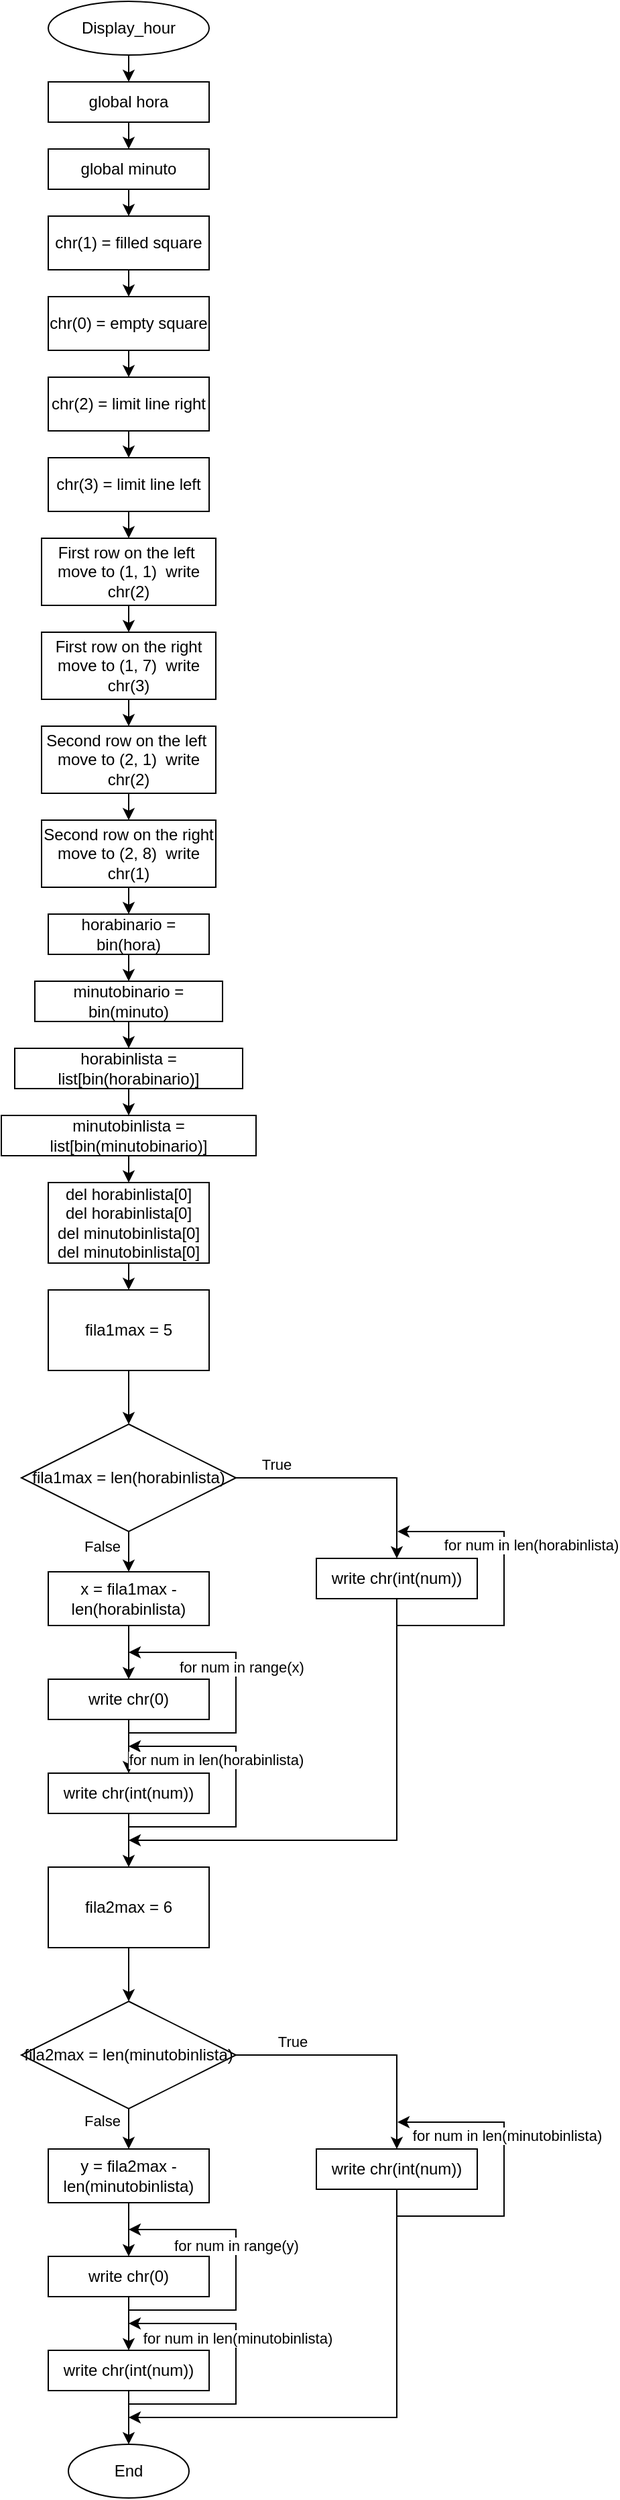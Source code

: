 <mxfile version="22.1.5" type="google">
  <diagram name="Página-1" id="aRTGVBChl0Q0Bgw1coSy">
    <mxGraphModel dx="794" dy="422" grid="1" gridSize="10" guides="1" tooltips="1" connect="1" arrows="1" fold="1" page="1" pageScale="1" pageWidth="827" pageHeight="1169" math="0" shadow="0">
      <root>
        <mxCell id="0" />
        <mxCell id="1" parent="0" />
        <mxCell id="U1_bPqDhL-kBLZUuURJ5-32" style="edgeStyle=orthogonalEdgeStyle;rounded=0;orthogonalLoop=1;jettySize=auto;html=1;exitX=0.5;exitY=1;exitDx=0;exitDy=0;entryX=0.5;entryY=0;entryDx=0;entryDy=0;" parent="1" source="U1_bPqDhL-kBLZUuURJ5-1" target="U1_bPqDhL-kBLZUuURJ5-10" edge="1">
          <mxGeometry relative="1" as="geometry" />
        </mxCell>
        <mxCell id="U1_bPqDhL-kBLZUuURJ5-1" value="Display_hour" style="ellipse;whiteSpace=wrap;html=1;" parent="1" vertex="1">
          <mxGeometry x="350" y="100" width="120" height="40" as="geometry" />
        </mxCell>
        <mxCell id="U1_bPqDhL-kBLZUuURJ5-35" style="edgeStyle=orthogonalEdgeStyle;rounded=0;orthogonalLoop=1;jettySize=auto;html=1;exitX=0.5;exitY=1;exitDx=0;exitDy=0;entryX=0.5;entryY=0;entryDx=0;entryDy=0;" parent="1" source="U1_bPqDhL-kBLZUuURJ5-2" target="U1_bPqDhL-kBLZUuURJ5-3" edge="1">
          <mxGeometry relative="1" as="geometry" />
        </mxCell>
        <mxCell id="U1_bPqDhL-kBLZUuURJ5-2" value="chr(1) = filled square" style="rounded=0;whiteSpace=wrap;html=1;" parent="1" vertex="1">
          <mxGeometry x="350" y="260" width="120" height="40" as="geometry" />
        </mxCell>
        <mxCell id="U1_bPqDhL-kBLZUuURJ5-36" style="edgeStyle=orthogonalEdgeStyle;rounded=0;orthogonalLoop=1;jettySize=auto;html=1;exitX=0.5;exitY=1;exitDx=0;exitDy=0;entryX=0.5;entryY=0;entryDx=0;entryDy=0;" parent="1" source="U1_bPqDhL-kBLZUuURJ5-3" target="U1_bPqDhL-kBLZUuURJ5-4" edge="1">
          <mxGeometry relative="1" as="geometry">
            <mxPoint x="410" y="370" as="targetPoint" />
          </mxGeometry>
        </mxCell>
        <mxCell id="U1_bPqDhL-kBLZUuURJ5-3" value="chr(0) = empty square" style="rounded=0;whiteSpace=wrap;html=1;" parent="1" vertex="1">
          <mxGeometry x="350" y="320" width="120" height="40" as="geometry" />
        </mxCell>
        <mxCell id="U1_bPqDhL-kBLZUuURJ5-37" style="edgeStyle=orthogonalEdgeStyle;rounded=0;orthogonalLoop=1;jettySize=auto;html=1;exitX=0.5;exitY=1;exitDx=0;exitDy=0;entryX=0.5;entryY=0;entryDx=0;entryDy=0;" parent="1" source="U1_bPqDhL-kBLZUuURJ5-4" target="U1_bPqDhL-kBLZUuURJ5-5" edge="1">
          <mxGeometry relative="1" as="geometry" />
        </mxCell>
        <mxCell id="U1_bPqDhL-kBLZUuURJ5-4" value="chr(2) = limit line right" style="rounded=0;whiteSpace=wrap;html=1;" parent="1" vertex="1">
          <mxGeometry x="350" y="380" width="120" height="40" as="geometry" />
        </mxCell>
        <mxCell id="U1_bPqDhL-kBLZUuURJ5-38" style="edgeStyle=orthogonalEdgeStyle;rounded=0;orthogonalLoop=1;jettySize=auto;html=1;exitX=0.5;exitY=1;exitDx=0;exitDy=0;entryX=0.5;entryY=0;entryDx=0;entryDy=0;" parent="1" source="U1_bPqDhL-kBLZUuURJ5-5" target="U1_bPqDhL-kBLZUuURJ5-6" edge="1">
          <mxGeometry relative="1" as="geometry" />
        </mxCell>
        <mxCell id="U1_bPqDhL-kBLZUuURJ5-5" value="chr(3) = limit line left" style="rounded=0;whiteSpace=wrap;html=1;" parent="1" vertex="1">
          <mxGeometry x="350" y="440" width="120" height="40" as="geometry" />
        </mxCell>
        <mxCell id="U1_bPqDhL-kBLZUuURJ5-39" style="edgeStyle=orthogonalEdgeStyle;rounded=0;orthogonalLoop=1;jettySize=auto;html=1;exitX=0.5;exitY=1;exitDx=0;exitDy=0;entryX=0.5;entryY=0;entryDx=0;entryDy=0;" parent="1" source="U1_bPqDhL-kBLZUuURJ5-6" target="U1_bPqDhL-kBLZUuURJ5-7" edge="1">
          <mxGeometry relative="1" as="geometry" />
        </mxCell>
        <mxCell id="U1_bPqDhL-kBLZUuURJ5-6" value="&lt;div&gt;First row on the left&amp;nbsp;&lt;/div&gt;&lt;div&gt;move to (1, 1)&amp;nbsp; write chr(2)&lt;/div&gt;" style="rounded=0;whiteSpace=wrap;html=1;" parent="1" vertex="1">
          <mxGeometry x="345" y="500" width="130" height="50" as="geometry" />
        </mxCell>
        <mxCell id="U1_bPqDhL-kBLZUuURJ5-40" style="edgeStyle=orthogonalEdgeStyle;rounded=0;orthogonalLoop=1;jettySize=auto;html=1;exitX=0.5;exitY=1;exitDx=0;exitDy=0;entryX=0.5;entryY=0;entryDx=0;entryDy=0;" parent="1" source="U1_bPqDhL-kBLZUuURJ5-7" target="U1_bPqDhL-kBLZUuURJ5-8" edge="1">
          <mxGeometry relative="1" as="geometry" />
        </mxCell>
        <mxCell id="U1_bPqDhL-kBLZUuURJ5-7" value="&lt;div&gt;First row on the right &lt;br&gt;&lt;/div&gt;&lt;div&gt;move to (1, 7)&amp;nbsp; write chr(3)&lt;/div&gt;" style="rounded=0;whiteSpace=wrap;html=1;" parent="1" vertex="1">
          <mxGeometry x="345" y="570" width="130" height="50" as="geometry" />
        </mxCell>
        <mxCell id="U1_bPqDhL-kBLZUuURJ5-41" style="edgeStyle=orthogonalEdgeStyle;rounded=0;orthogonalLoop=1;jettySize=auto;html=1;exitX=0.5;exitY=1;exitDx=0;exitDy=0;entryX=0.5;entryY=0;entryDx=0;entryDy=0;" parent="1" source="U1_bPqDhL-kBLZUuURJ5-8" target="U1_bPqDhL-kBLZUuURJ5-9" edge="1">
          <mxGeometry relative="1" as="geometry" />
        </mxCell>
        <mxCell id="U1_bPqDhL-kBLZUuURJ5-8" value="&lt;div&gt;Second row on the left&amp;nbsp;&lt;/div&gt;&lt;div&gt;move to (2, 1)&amp;nbsp; write chr(2)&lt;/div&gt;" style="rounded=0;whiteSpace=wrap;html=1;" parent="1" vertex="1">
          <mxGeometry x="345" y="640" width="130" height="50" as="geometry" />
        </mxCell>
        <mxCell id="U1_bPqDhL-kBLZUuURJ5-42" style="edgeStyle=orthogonalEdgeStyle;rounded=0;orthogonalLoop=1;jettySize=auto;html=1;exitX=0.5;exitY=1;exitDx=0;exitDy=0;entryX=0.5;entryY=0;entryDx=0;entryDy=0;" parent="1" source="U1_bPqDhL-kBLZUuURJ5-9" target="U1_bPqDhL-kBLZUuURJ5-12" edge="1">
          <mxGeometry relative="1" as="geometry" />
        </mxCell>
        <mxCell id="U1_bPqDhL-kBLZUuURJ5-9" value="&lt;div&gt;Second row on the right&lt;/div&gt;&lt;div&gt;move to (2, 8)&amp;nbsp; write chr(1)&lt;/div&gt;" style="rounded=0;whiteSpace=wrap;html=1;" parent="1" vertex="1">
          <mxGeometry x="345" y="710" width="130" height="50" as="geometry" />
        </mxCell>
        <mxCell id="U1_bPqDhL-kBLZUuURJ5-33" style="edgeStyle=orthogonalEdgeStyle;rounded=0;orthogonalLoop=1;jettySize=auto;html=1;exitX=0.5;exitY=1;exitDx=0;exitDy=0;entryX=0.5;entryY=0;entryDx=0;entryDy=0;" parent="1" source="U1_bPqDhL-kBLZUuURJ5-10" target="U1_bPqDhL-kBLZUuURJ5-11" edge="1">
          <mxGeometry relative="1" as="geometry" />
        </mxCell>
        <mxCell id="U1_bPqDhL-kBLZUuURJ5-10" value="global hora" style="rounded=0;whiteSpace=wrap;html=1;" parent="1" vertex="1">
          <mxGeometry x="350" y="160" width="120" height="30" as="geometry" />
        </mxCell>
        <mxCell id="U1_bPqDhL-kBLZUuURJ5-34" style="edgeStyle=orthogonalEdgeStyle;rounded=0;orthogonalLoop=1;jettySize=auto;html=1;exitX=0.5;exitY=1;exitDx=0;exitDy=0;entryX=0.5;entryY=0;entryDx=0;entryDy=0;" parent="1" source="U1_bPqDhL-kBLZUuURJ5-11" target="U1_bPqDhL-kBLZUuURJ5-2" edge="1">
          <mxGeometry relative="1" as="geometry" />
        </mxCell>
        <mxCell id="U1_bPqDhL-kBLZUuURJ5-11" value="global minuto" style="rounded=0;whiteSpace=wrap;html=1;" parent="1" vertex="1">
          <mxGeometry x="350" y="210" width="120" height="30" as="geometry" />
        </mxCell>
        <mxCell id="U1_bPqDhL-kBLZUuURJ5-43" style="edgeStyle=orthogonalEdgeStyle;rounded=0;orthogonalLoop=1;jettySize=auto;html=1;exitX=0.5;exitY=1;exitDx=0;exitDy=0;entryX=0.5;entryY=0;entryDx=0;entryDy=0;" parent="1" source="U1_bPqDhL-kBLZUuURJ5-12" target="U1_bPqDhL-kBLZUuURJ5-13" edge="1">
          <mxGeometry relative="1" as="geometry" />
        </mxCell>
        <mxCell id="U1_bPqDhL-kBLZUuURJ5-12" value="horabinario = bin(hora)" style="rounded=0;whiteSpace=wrap;html=1;" parent="1" vertex="1">
          <mxGeometry x="350" y="780" width="120" height="30" as="geometry" />
        </mxCell>
        <mxCell id="U1_bPqDhL-kBLZUuURJ5-44" style="edgeStyle=orthogonalEdgeStyle;rounded=0;orthogonalLoop=1;jettySize=auto;html=1;exitX=0.5;exitY=1;exitDx=0;exitDy=0;entryX=0.5;entryY=0;entryDx=0;entryDy=0;" parent="1" source="U1_bPqDhL-kBLZUuURJ5-13" target="U1_bPqDhL-kBLZUuURJ5-15" edge="1">
          <mxGeometry relative="1" as="geometry" />
        </mxCell>
        <mxCell id="U1_bPqDhL-kBLZUuURJ5-13" value="minutobinario = bin(minuto)" style="whiteSpace=wrap;html=1;rounded=0;" parent="1" vertex="1">
          <mxGeometry x="340" y="830" width="140" height="30" as="geometry" />
        </mxCell>
        <mxCell id="U1_bPqDhL-kBLZUuURJ5-45" style="edgeStyle=orthogonalEdgeStyle;rounded=0;orthogonalLoop=1;jettySize=auto;html=1;exitX=0.5;exitY=1;exitDx=0;exitDy=0;entryX=0.5;entryY=0;entryDx=0;entryDy=0;" parent="1" source="U1_bPqDhL-kBLZUuURJ5-15" target="U1_bPqDhL-kBLZUuURJ5-16" edge="1">
          <mxGeometry relative="1" as="geometry" />
        </mxCell>
        <mxCell id="U1_bPqDhL-kBLZUuURJ5-15" value="horabinlista = list[bin(horabinario)]" style="rounded=0;whiteSpace=wrap;html=1;" parent="1" vertex="1">
          <mxGeometry x="325" y="880" width="170" height="30" as="geometry" />
        </mxCell>
        <mxCell id="U1_bPqDhL-kBLZUuURJ5-46" style="edgeStyle=orthogonalEdgeStyle;rounded=0;orthogonalLoop=1;jettySize=auto;html=1;exitX=0.5;exitY=1;exitDx=0;exitDy=0;entryX=0.5;entryY=0;entryDx=0;entryDy=0;" parent="1" source="U1_bPqDhL-kBLZUuURJ5-16" target="U1_bPqDhL-kBLZUuURJ5-17" edge="1">
          <mxGeometry relative="1" as="geometry" />
        </mxCell>
        <mxCell id="U1_bPqDhL-kBLZUuURJ5-16" value="minutobinlista = list[bin(minutobinario)]" style="rounded=0;whiteSpace=wrap;html=1;" parent="1" vertex="1">
          <mxGeometry x="315" y="930" width="190" height="30" as="geometry" />
        </mxCell>
        <mxCell id="U1_bPqDhL-kBLZUuURJ5-47" style="edgeStyle=orthogonalEdgeStyle;rounded=0;orthogonalLoop=1;jettySize=auto;html=1;exitX=0.5;exitY=1;exitDx=0;exitDy=0;entryX=0.5;entryY=0;entryDx=0;entryDy=0;" parent="1" source="U1_bPqDhL-kBLZUuURJ5-17" target="U1_bPqDhL-kBLZUuURJ5-18" edge="1">
          <mxGeometry relative="1" as="geometry" />
        </mxCell>
        <mxCell id="U1_bPqDhL-kBLZUuURJ5-17" value="&lt;div&gt;del horabinlista[0]&lt;/div&gt;&lt;div&gt;del horabinlista[0]&lt;/div&gt;&lt;div&gt;del minutobinlista[0]&lt;/div&gt;&lt;div&gt;del minutobinlista[0]&lt;br&gt;&lt;/div&gt;" style="rounded=0;whiteSpace=wrap;html=1;" parent="1" vertex="1">
          <mxGeometry x="350" y="980" width="120" height="60" as="geometry" />
        </mxCell>
        <mxCell id="U1_bPqDhL-kBLZUuURJ5-48" style="edgeStyle=orthogonalEdgeStyle;rounded=0;orthogonalLoop=1;jettySize=auto;html=1;exitX=0.5;exitY=1;exitDx=0;exitDy=0;entryX=0.5;entryY=0;entryDx=0;entryDy=0;" parent="1" source="U1_bPqDhL-kBLZUuURJ5-18" target="U1_bPqDhL-kBLZUuURJ5-20" edge="1">
          <mxGeometry relative="1" as="geometry" />
        </mxCell>
        <mxCell id="U1_bPqDhL-kBLZUuURJ5-18" value="fila1max = 5" style="rounded=0;whiteSpace=wrap;html=1;" parent="1" vertex="1">
          <mxGeometry x="350" y="1060" width="120" height="60" as="geometry" />
        </mxCell>
        <mxCell id="U1_bPqDhL-kBLZUuURJ5-49" style="edgeStyle=orthogonalEdgeStyle;rounded=0;orthogonalLoop=1;jettySize=auto;html=1;exitX=0.5;exitY=1;exitDx=0;exitDy=0;entryX=0.5;entryY=0;entryDx=0;entryDy=0;" parent="1" source="U1_bPqDhL-kBLZUuURJ5-20" target="U1_bPqDhL-kBLZUuURJ5-22" edge="1">
          <mxGeometry relative="1" as="geometry" />
        </mxCell>
        <mxCell id="U1_bPqDhL-kBLZUuURJ5-69" value="False" style="edgeLabel;html=1;align=center;verticalAlign=middle;resizable=0;points=[];" parent="U1_bPqDhL-kBLZUuURJ5-49" vertex="1" connectable="0">
          <mxGeometry x="-0.267" y="2" relative="1" as="geometry">
            <mxPoint x="-22" as="offset" />
          </mxGeometry>
        </mxCell>
        <mxCell id="U1_bPqDhL-kBLZUuURJ5-53" style="edgeStyle=orthogonalEdgeStyle;rounded=0;orthogonalLoop=1;jettySize=auto;html=1;exitX=1;exitY=0.5;exitDx=0;exitDy=0;entryX=0.5;entryY=0;entryDx=0;entryDy=0;" parent="1" source="U1_bPqDhL-kBLZUuURJ5-20" target="U1_bPqDhL-kBLZUuURJ5-21" edge="1">
          <mxGeometry relative="1" as="geometry" />
        </mxCell>
        <mxCell id="U1_bPqDhL-kBLZUuURJ5-68" value="True" style="edgeLabel;html=1;align=center;verticalAlign=middle;resizable=0;points=[];" parent="U1_bPqDhL-kBLZUuURJ5-53" vertex="1" connectable="0">
          <mxGeometry x="-0.67" y="1" relative="1" as="geometry">
            <mxPoint y="-9" as="offset" />
          </mxGeometry>
        </mxCell>
        <mxCell id="U1_bPqDhL-kBLZUuURJ5-20" value="fila1max = len(horabinlista)" style="rhombus;whiteSpace=wrap;html=1;" parent="1" vertex="1">
          <mxGeometry x="330" y="1160" width="160" height="80" as="geometry" />
        </mxCell>
        <mxCell id="U1_bPqDhL-kBLZUuURJ5-60" style="edgeStyle=orthogonalEdgeStyle;rounded=0;orthogonalLoop=1;jettySize=auto;html=1;exitX=0.5;exitY=1;exitDx=0;exitDy=0;" parent="1" source="U1_bPqDhL-kBLZUuURJ5-21" edge="1">
          <mxGeometry relative="1" as="geometry">
            <mxPoint x="610" y="1240" as="targetPoint" />
          </mxGeometry>
        </mxCell>
        <mxCell id="U1_bPqDhL-kBLZUuURJ5-62" value="for num in len(horabinlista)" style="edgeLabel;html=1;align=center;verticalAlign=middle;resizable=0;points=[];" parent="U1_bPqDhL-kBLZUuURJ5-60" vertex="1" connectable="0">
          <mxGeometry x="0.08" y="-2" relative="1" as="geometry">
            <mxPoint x="18" y="-25" as="offset" />
          </mxGeometry>
        </mxCell>
        <mxCell id="U1_bPqDhL-kBLZUuURJ5-61" style="edgeStyle=orthogonalEdgeStyle;rounded=0;orthogonalLoop=1;jettySize=auto;html=1;exitX=0.5;exitY=1;exitDx=0;exitDy=0;" parent="1" source="U1_bPqDhL-kBLZUuURJ5-21" edge="1">
          <mxGeometry relative="1" as="geometry">
            <mxPoint x="410" y="1470" as="targetPoint" />
            <Array as="points">
              <mxPoint x="610" y="1470" />
            </Array>
          </mxGeometry>
        </mxCell>
        <mxCell id="U1_bPqDhL-kBLZUuURJ5-21" value="write chr(int(num))" style="rounded=0;whiteSpace=wrap;html=1;" parent="1" vertex="1">
          <mxGeometry x="550" y="1260" width="120" height="30" as="geometry" />
        </mxCell>
        <mxCell id="U1_bPqDhL-kBLZUuURJ5-50" style="edgeStyle=orthogonalEdgeStyle;rounded=0;orthogonalLoop=1;jettySize=auto;html=1;exitX=0.5;exitY=1;exitDx=0;exitDy=0;entryX=0.5;entryY=0;entryDx=0;entryDy=0;" parent="1" source="U1_bPqDhL-kBLZUuURJ5-22" target="U1_bPqDhL-kBLZUuURJ5-23" edge="1">
          <mxGeometry relative="1" as="geometry" />
        </mxCell>
        <mxCell id="U1_bPqDhL-kBLZUuURJ5-22" value="x = fila1max - len(horabinlista)" style="rounded=0;whiteSpace=wrap;html=1;" parent="1" vertex="1">
          <mxGeometry x="350" y="1270" width="120" height="40" as="geometry" />
        </mxCell>
        <mxCell id="U1_bPqDhL-kBLZUuURJ5-51" style="edgeStyle=orthogonalEdgeStyle;rounded=0;orthogonalLoop=1;jettySize=auto;html=1;exitX=0.5;exitY=1;exitDx=0;exitDy=0;entryX=0.5;entryY=0;entryDx=0;entryDy=0;" parent="1" source="U1_bPqDhL-kBLZUuURJ5-23" target="U1_bPqDhL-kBLZUuURJ5-24" edge="1">
          <mxGeometry relative="1" as="geometry" />
        </mxCell>
        <mxCell id="U1_bPqDhL-kBLZUuURJ5-65" style="edgeStyle=orthogonalEdgeStyle;rounded=0;orthogonalLoop=1;jettySize=auto;html=1;exitX=0.5;exitY=1;exitDx=0;exitDy=0;" parent="1" source="U1_bPqDhL-kBLZUuURJ5-23" edge="1">
          <mxGeometry relative="1" as="geometry">
            <mxPoint x="410" y="1330" as="targetPoint" />
            <Array as="points">
              <mxPoint x="410" y="1390" />
              <mxPoint x="490" y="1390" />
              <mxPoint x="490" y="1330" />
            </Array>
          </mxGeometry>
        </mxCell>
        <mxCell id="U1_bPqDhL-kBLZUuURJ5-67" value="for num in range(x)" style="edgeLabel;html=1;align=center;verticalAlign=middle;resizable=0;points=[];" parent="U1_bPqDhL-kBLZUuURJ5-65" vertex="1" connectable="0">
          <mxGeometry x="0.209" y="-4" relative="1" as="geometry">
            <mxPoint as="offset" />
          </mxGeometry>
        </mxCell>
        <mxCell id="U1_bPqDhL-kBLZUuURJ5-23" value="write chr(0)" style="rounded=0;whiteSpace=wrap;html=1;" parent="1" vertex="1">
          <mxGeometry x="350" y="1350" width="120" height="30" as="geometry" />
        </mxCell>
        <mxCell id="U1_bPqDhL-kBLZUuURJ5-52" style="edgeStyle=orthogonalEdgeStyle;rounded=0;orthogonalLoop=1;jettySize=auto;html=1;exitX=0.5;exitY=1;exitDx=0;exitDy=0;entryX=0.5;entryY=0;entryDx=0;entryDy=0;" parent="1" source="U1_bPqDhL-kBLZUuURJ5-24" target="U1_bPqDhL-kBLZUuURJ5-25" edge="1">
          <mxGeometry relative="1" as="geometry" />
        </mxCell>
        <mxCell id="U1_bPqDhL-kBLZUuURJ5-64" style="edgeStyle=orthogonalEdgeStyle;rounded=0;orthogonalLoop=1;jettySize=auto;html=1;exitX=0.5;exitY=1;exitDx=0;exitDy=0;" parent="1" source="U1_bPqDhL-kBLZUuURJ5-24" edge="1">
          <mxGeometry relative="1" as="geometry">
            <mxPoint x="410" y="1400" as="targetPoint" />
            <Array as="points">
              <mxPoint x="410" y="1460" />
              <mxPoint x="490" y="1460" />
              <mxPoint x="490" y="1400" />
            </Array>
          </mxGeometry>
        </mxCell>
        <mxCell id="U1_bPqDhL-kBLZUuURJ5-66" value="for num in len(horabinlista)" style="edgeLabel;html=1;align=center;verticalAlign=middle;resizable=0;points=[];" parent="U1_bPqDhL-kBLZUuURJ5-64" vertex="1" connectable="0">
          <mxGeometry x="0.148" y="-2" relative="1" as="geometry">
            <mxPoint x="-17" y="-8" as="offset" />
          </mxGeometry>
        </mxCell>
        <mxCell id="U1_bPqDhL-kBLZUuURJ5-24" value="write chr(int(num))" style="rounded=0;whiteSpace=wrap;html=1;" parent="1" vertex="1">
          <mxGeometry x="350" y="1420" width="120" height="30" as="geometry" />
        </mxCell>
        <mxCell id="U1_bPqDhL-kBLZUuURJ5-54" style="edgeStyle=orthogonalEdgeStyle;rounded=0;orthogonalLoop=1;jettySize=auto;html=1;exitX=0.5;exitY=1;exitDx=0;exitDy=0;entryX=0.5;entryY=0;entryDx=0;entryDy=0;" parent="1" source="U1_bPqDhL-kBLZUuURJ5-25" target="U1_bPqDhL-kBLZUuURJ5-26" edge="1">
          <mxGeometry relative="1" as="geometry" />
        </mxCell>
        <mxCell id="U1_bPqDhL-kBLZUuURJ5-25" value="fila2max = 6" style="rounded=0;whiteSpace=wrap;html=1;" parent="1" vertex="1">
          <mxGeometry x="350" y="1490" width="120" height="60" as="geometry" />
        </mxCell>
        <mxCell id="U1_bPqDhL-kBLZUuURJ5-55" style="edgeStyle=orthogonalEdgeStyle;rounded=0;orthogonalLoop=1;jettySize=auto;html=1;exitX=0.5;exitY=1;exitDx=0;exitDy=0;entryX=0.5;entryY=0;entryDx=0;entryDy=0;" parent="1" source="U1_bPqDhL-kBLZUuURJ5-26" target="U1_bPqDhL-kBLZUuURJ5-28" edge="1">
          <mxGeometry relative="1" as="geometry" />
        </mxCell>
        <mxCell id="U1_bPqDhL-kBLZUuURJ5-71" value="False" style="edgeLabel;html=1;align=center;verticalAlign=middle;resizable=0;points=[];" parent="U1_bPqDhL-kBLZUuURJ5-55" vertex="1" connectable="0">
          <mxGeometry x="-0.4" y="1" relative="1" as="geometry">
            <mxPoint x="-21" as="offset" />
          </mxGeometry>
        </mxCell>
        <mxCell id="U1_bPqDhL-kBLZUuURJ5-59" style="edgeStyle=orthogonalEdgeStyle;rounded=0;orthogonalLoop=1;jettySize=auto;html=1;exitX=1;exitY=0.5;exitDx=0;exitDy=0;entryX=0.5;entryY=0;entryDx=0;entryDy=0;" parent="1" source="U1_bPqDhL-kBLZUuURJ5-26" target="U1_bPqDhL-kBLZUuURJ5-27" edge="1">
          <mxGeometry relative="1" as="geometry" />
        </mxCell>
        <mxCell id="U1_bPqDhL-kBLZUuURJ5-70" value="True" style="edgeLabel;html=1;align=center;verticalAlign=middle;resizable=0;points=[];" parent="U1_bPqDhL-kBLZUuURJ5-59" vertex="1" connectable="0">
          <mxGeometry x="-0.556" y="1" relative="1" as="geometry">
            <mxPoint y="-9" as="offset" />
          </mxGeometry>
        </mxCell>
        <mxCell id="U1_bPqDhL-kBLZUuURJ5-26" value="fila2max = len(minutobinlista)" style="rhombus;whiteSpace=wrap;html=1;" parent="1" vertex="1">
          <mxGeometry x="330" y="1590" width="160" height="80" as="geometry" />
        </mxCell>
        <mxCell id="U1_bPqDhL-kBLZUuURJ5-74" style="edgeStyle=orthogonalEdgeStyle;rounded=0;orthogonalLoop=1;jettySize=auto;html=1;exitX=0.5;exitY=1;exitDx=0;exitDy=0;" parent="1" source="U1_bPqDhL-kBLZUuURJ5-27" edge="1">
          <mxGeometry relative="1" as="geometry">
            <mxPoint x="410" y="1900" as="targetPoint" />
            <Array as="points">
              <mxPoint x="610" y="1900" />
            </Array>
          </mxGeometry>
        </mxCell>
        <mxCell id="U1_bPqDhL-kBLZUuURJ5-75" style="edgeStyle=orthogonalEdgeStyle;rounded=0;orthogonalLoop=1;jettySize=auto;html=1;exitX=0.5;exitY=1;exitDx=0;exitDy=0;" parent="1" source="U1_bPqDhL-kBLZUuURJ5-27" edge="1">
          <mxGeometry relative="1" as="geometry">
            <mxPoint x="610" y="1680" as="targetPoint" />
          </mxGeometry>
        </mxCell>
        <mxCell id="U1_bPqDhL-kBLZUuURJ5-76" value="for num in len(minutobinlista)" style="edgeLabel;html=1;align=center;verticalAlign=middle;resizable=0;points=[];" parent="U1_bPqDhL-kBLZUuURJ5-75" vertex="1" connectable="0">
          <mxGeometry x="0.232" y="-2" relative="1" as="geometry">
            <mxPoint y="-6" as="offset" />
          </mxGeometry>
        </mxCell>
        <mxCell id="U1_bPqDhL-kBLZUuURJ5-27" value="write chr(int(num))" style="rounded=0;whiteSpace=wrap;html=1;" parent="1" vertex="1">
          <mxGeometry x="550" y="1700" width="120" height="30" as="geometry" />
        </mxCell>
        <mxCell id="U1_bPqDhL-kBLZUuURJ5-56" style="edgeStyle=orthogonalEdgeStyle;rounded=0;orthogonalLoop=1;jettySize=auto;html=1;exitX=0.5;exitY=1;exitDx=0;exitDy=0;entryX=0.5;entryY=0;entryDx=0;entryDy=0;" parent="1" source="U1_bPqDhL-kBLZUuURJ5-28" target="U1_bPqDhL-kBLZUuURJ5-29" edge="1">
          <mxGeometry relative="1" as="geometry" />
        </mxCell>
        <mxCell id="U1_bPqDhL-kBLZUuURJ5-28" value="y = fila2max - len(minutobinlista)" style="rounded=0;whiteSpace=wrap;html=1;" parent="1" vertex="1">
          <mxGeometry x="350" y="1700" width="120" height="40" as="geometry" />
        </mxCell>
        <mxCell id="U1_bPqDhL-kBLZUuURJ5-57" style="edgeStyle=orthogonalEdgeStyle;rounded=0;orthogonalLoop=1;jettySize=auto;html=1;exitX=0.5;exitY=1;exitDx=0;exitDy=0;entryX=0.5;entryY=0;entryDx=0;entryDy=0;" parent="1" source="U1_bPqDhL-kBLZUuURJ5-29" target="U1_bPqDhL-kBLZUuURJ5-30" edge="1">
          <mxGeometry relative="1" as="geometry" />
        </mxCell>
        <mxCell id="U1_bPqDhL-kBLZUuURJ5-73" style="edgeStyle=orthogonalEdgeStyle;rounded=0;orthogonalLoop=1;jettySize=auto;html=1;exitX=0.5;exitY=1;exitDx=0;exitDy=0;" parent="1" source="U1_bPqDhL-kBLZUuURJ5-29" edge="1">
          <mxGeometry relative="1" as="geometry">
            <mxPoint x="410" y="1760" as="targetPoint" />
            <Array as="points">
              <mxPoint x="410" y="1820" />
              <mxPoint x="490" y="1820" />
              <mxPoint x="490" y="1760" />
            </Array>
          </mxGeometry>
        </mxCell>
        <mxCell id="U1_bPqDhL-kBLZUuURJ5-78" value="for num in range(y)" style="edgeLabel;html=1;align=center;verticalAlign=middle;resizable=0;points=[];" parent="U1_bPqDhL-kBLZUuURJ5-73" vertex="1" connectable="0">
          <mxGeometry x="0.2" relative="1" as="geometry">
            <mxPoint as="offset" />
          </mxGeometry>
        </mxCell>
        <mxCell id="U1_bPqDhL-kBLZUuURJ5-29" value="write chr(0)" style="rounded=0;whiteSpace=wrap;html=1;" parent="1" vertex="1">
          <mxGeometry x="350" y="1780" width="120" height="30" as="geometry" />
        </mxCell>
        <mxCell id="U1_bPqDhL-kBLZUuURJ5-58" style="edgeStyle=orthogonalEdgeStyle;rounded=0;orthogonalLoop=1;jettySize=auto;html=1;exitX=0.5;exitY=1;exitDx=0;exitDy=0;entryX=0.5;entryY=0;entryDx=0;entryDy=0;" parent="1" source="U1_bPqDhL-kBLZUuURJ5-30" target="U1_bPqDhL-kBLZUuURJ5-31" edge="1">
          <mxGeometry relative="1" as="geometry" />
        </mxCell>
        <mxCell id="U1_bPqDhL-kBLZUuURJ5-72" style="edgeStyle=orthogonalEdgeStyle;rounded=0;orthogonalLoop=1;jettySize=auto;html=1;exitX=0.5;exitY=1;exitDx=0;exitDy=0;" parent="1" source="U1_bPqDhL-kBLZUuURJ5-30" edge="1">
          <mxGeometry relative="1" as="geometry">
            <mxPoint x="410" y="1830" as="targetPoint" />
            <Array as="points">
              <mxPoint x="410" y="1890" />
              <mxPoint x="490" y="1890" />
              <mxPoint x="490" y="1830" />
            </Array>
          </mxGeometry>
        </mxCell>
        <mxCell id="U1_bPqDhL-kBLZUuURJ5-77" value="for num in len(minutobinlista)" style="edgeLabel;html=1;align=center;verticalAlign=middle;resizable=0;points=[];" parent="U1_bPqDhL-kBLZUuURJ5-72" vertex="1" connectable="0">
          <mxGeometry x="0.209" y="-1" relative="1" as="geometry">
            <mxPoint as="offset" />
          </mxGeometry>
        </mxCell>
        <mxCell id="U1_bPqDhL-kBLZUuURJ5-30" value="write chr(int(num))" style="rounded=0;whiteSpace=wrap;html=1;" parent="1" vertex="1">
          <mxGeometry x="350" y="1850" width="120" height="30" as="geometry" />
        </mxCell>
        <mxCell id="U1_bPqDhL-kBLZUuURJ5-31" value="End" style="ellipse;whiteSpace=wrap;html=1;" parent="1" vertex="1">
          <mxGeometry x="365" y="1920" width="90" height="40" as="geometry" />
        </mxCell>
      </root>
    </mxGraphModel>
  </diagram>
</mxfile>
